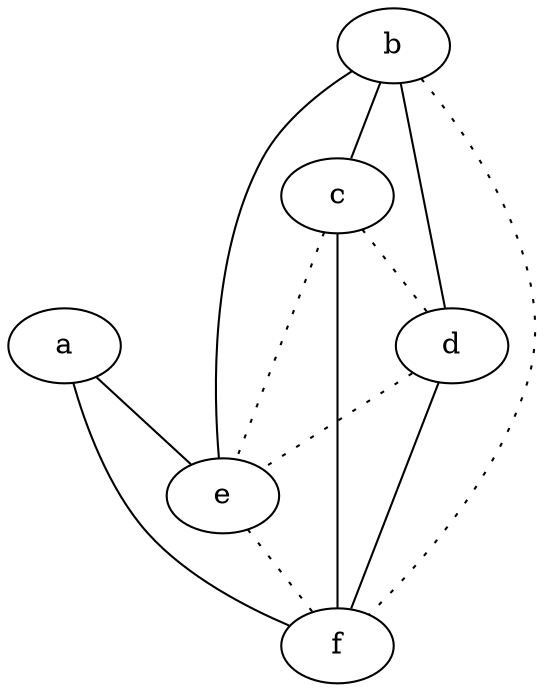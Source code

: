 graph {
a -- e;
a -- f;
b -- c;
b -- d;
b -- e;
b -- f [style=dotted];
c -- d [style=dotted];
c -- e [style=dotted];
c -- f;
d -- e [style=dotted];
d -- f;
e -- f [style=dotted];
}
